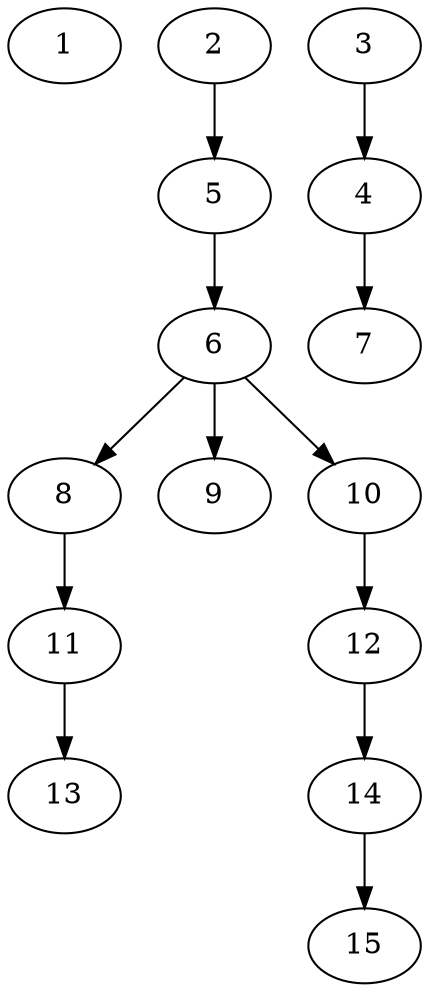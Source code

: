 // DAG (tier=1-easy, mode=data, n=15, ccr=0.333, fat=0.472, density=0.204, regular=0.682, jump=0.064, mindata=1048576, maxdata=8388608)
// DAG automatically generated by daggen at Sun Aug 24 16:33:33 2025
// /home/ermia/Project/Environments/daggen/bin/daggen --dot --ccr 0.333 --fat 0.472 --regular 0.682 --density 0.204 --jump 0.064 --mindata 1048576 --maxdata 8388608 -n 15 
digraph G {
  1 [size="9340827672936674", alpha="0.05", expect_size="4670413836468337"]
  2 [size="3987694981875000", alpha="0.09", expect_size="1993847490937500"]
  2 -> 5 [size ="63438848000000"]
  3 [size="205736668514319168", alpha="0.12", expect_size="102868334257159584"]
  3 -> 4 [size ="184674064269312"]
  4 [size="12011400587121432", alpha="0.10", expect_size="6005700293560716"]
  4 -> 7 [size ="482997123940352"]
  5 [size="12068239626469376000", alpha="0.13", expect_size="6034119813234688000"]
  5 -> 6 [size ="42090679500800"]
  6 [size="19936724716101828608", alpha="0.03", expect_size="9968362358050914304"]
  6 -> 8 [size ="58820113989632"]
  6 -> 9 [size ="58820113989632"]
  6 -> 10 [size ="58820113989632"]
  7 [size="1030809522118620", alpha="0.12", expect_size="515404761059310"]
  8 [size="15809924780443828224", alpha="0.17", expect_size="7904962390221914112"]
  8 -> 11 [size ="50393732087808"]
  9 [size="4288636848613506", alpha="0.12", expect_size="2144318424306753"]
  10 [size="162493888169179611136", alpha="0.02", expect_size="81246944084589805568"]
  10 -> 12 [size ="238221711638528"]
  11 [size="325260954638697365504", alpha="0.14", expect_size="162630477319348682752"]
  11 -> 13 [size ="378365278158848"]
  12 [size="10358840124964446", alpha="0.04", expect_size="5179420062482223"]
  12 -> 14 [size ="11326667620352"]
  13 [size="20714420004005140", alpha="0.19", expect_size="10357210002002570"]
  14 [size="197652245616153088", alpha="0.09", expect_size="98826122808076544"]
  14 -> 15 [size ="129693114171392"]
  15 [size="80063882656110084096", alpha="0.13", expect_size="40031941328055042048"]
}